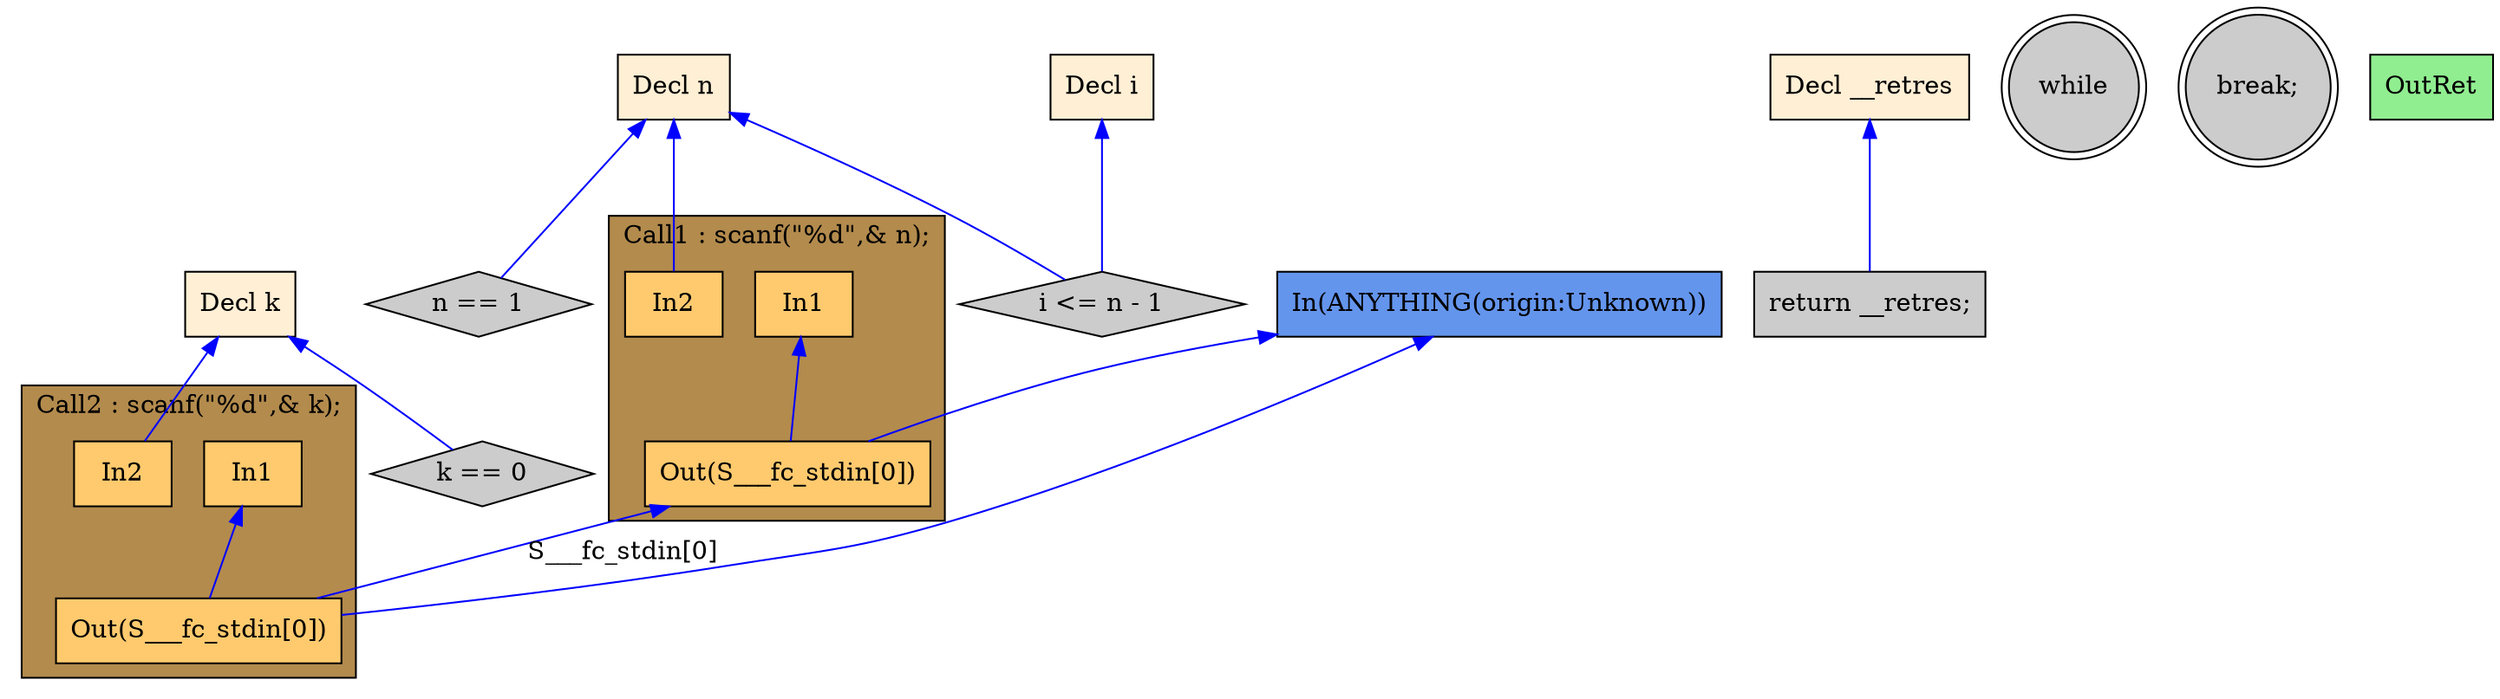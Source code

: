 digraph G {
  rankdir=TB;
  node [style="filled", ];
  2 [label="Decl n", fillcolor="#FFEFD5", shape=box, ];
  3 [label="Decl k", fillcolor="#FFEFD5", shape=box, ];
  4 [label="Decl i", fillcolor="#FFEFD5", shape=box, ];
  5 [label="Decl __retres", fillcolor="#FFEFD5", shape=box, ];
  7 [label="In1", fillcolor="#FFCA6E", shape=box, ];
  8 [label="In2", fillcolor="#FFCA6E", shape=box, ];
  9 [label="Out(S___fc_stdin[0])", fillcolor="#FFCA6E", shape=box, ];
  11 [label="In1", fillcolor="#FFCA6E", shape=box, ];
  12 [label="In2", fillcolor="#FFCA6E", shape=box, ];
  13 [label="Out(S___fc_stdin[0])", fillcolor="#FFCA6E", shape=box, ];
  14 [label="k == 0", fillcolor="#CCCCCC", shape=diamond, ];
  15 [label="n == 1", fillcolor="#CCCCCC", shape=diamond, ];
  16 [label="while", fillcolor="#CCCCCC", shape=doublecircle, ];
  17 [label="i <= n - 1", fillcolor="#CCCCCC", shape=diamond, ];
  18 [label="break;", fillcolor="#CCCCCC", shape=doublecircle, ];
  19 [label="return __retres;", fillcolor="#CCCCCC", shape=box, ];
  20 [label="OutRet", fillcolor="#90EE90", shape=box, ];
  21 [label="In(ANYTHING(origin:Unknown))", fillcolor="#6495ED", shape=box, ];
  
  subgraph cluster_Call1 { label="Call1 : scanf(\"%d\",& n);";
                           fillcolor="#B38B4D"; style="filled"; 9;8;7;
     };
  subgraph cluster_Call2 { label="Call2 : scanf(\"%d\",& k);";
                           fillcolor="#B38B4D"; style="filled"; 13;12;11;
     };
  
  edge [dir=back, ];
  2 -> 8 [color="#0000FF", ];
  7 -> 9 [color="#0000FF", ];
  21 -> 9 [color="#0000FF", ];
  3 -> 12 [color="#0000FF", ];
  9 -> 13 [label="S___fc_stdin[0]", color="#0000FF", ];
  11 -> 13 [color="#0000FF", ];
  21 -> 13 [color="#0000FF", ];
  3 -> 14 [color="#0000FF", ];
  2 -> 15 [color="#0000FF", ];
  2 -> 17 [color="#0000FF", ];
  4 -> 17 [color="#0000FF", ];
  5 -> 19 [color="#0000FF", ];
  
  }